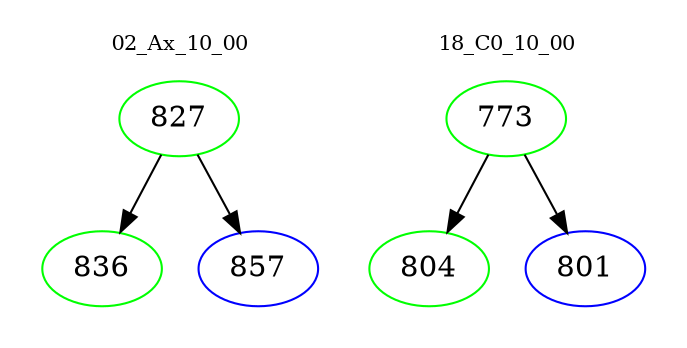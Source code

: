 digraph{
subgraph cluster_0 {
color = white
label = "02_Ax_10_00";
fontsize=10;
T0_827 [label="827", color="green"]
T0_827 -> T0_836 [color="black"]
T0_836 [label="836", color="green"]
T0_827 -> T0_857 [color="black"]
T0_857 [label="857", color="blue"]
}
subgraph cluster_1 {
color = white
label = "18_C0_10_00";
fontsize=10;
T1_773 [label="773", color="green"]
T1_773 -> T1_804 [color="black"]
T1_804 [label="804", color="green"]
T1_773 -> T1_801 [color="black"]
T1_801 [label="801", color="blue"]
}
}
